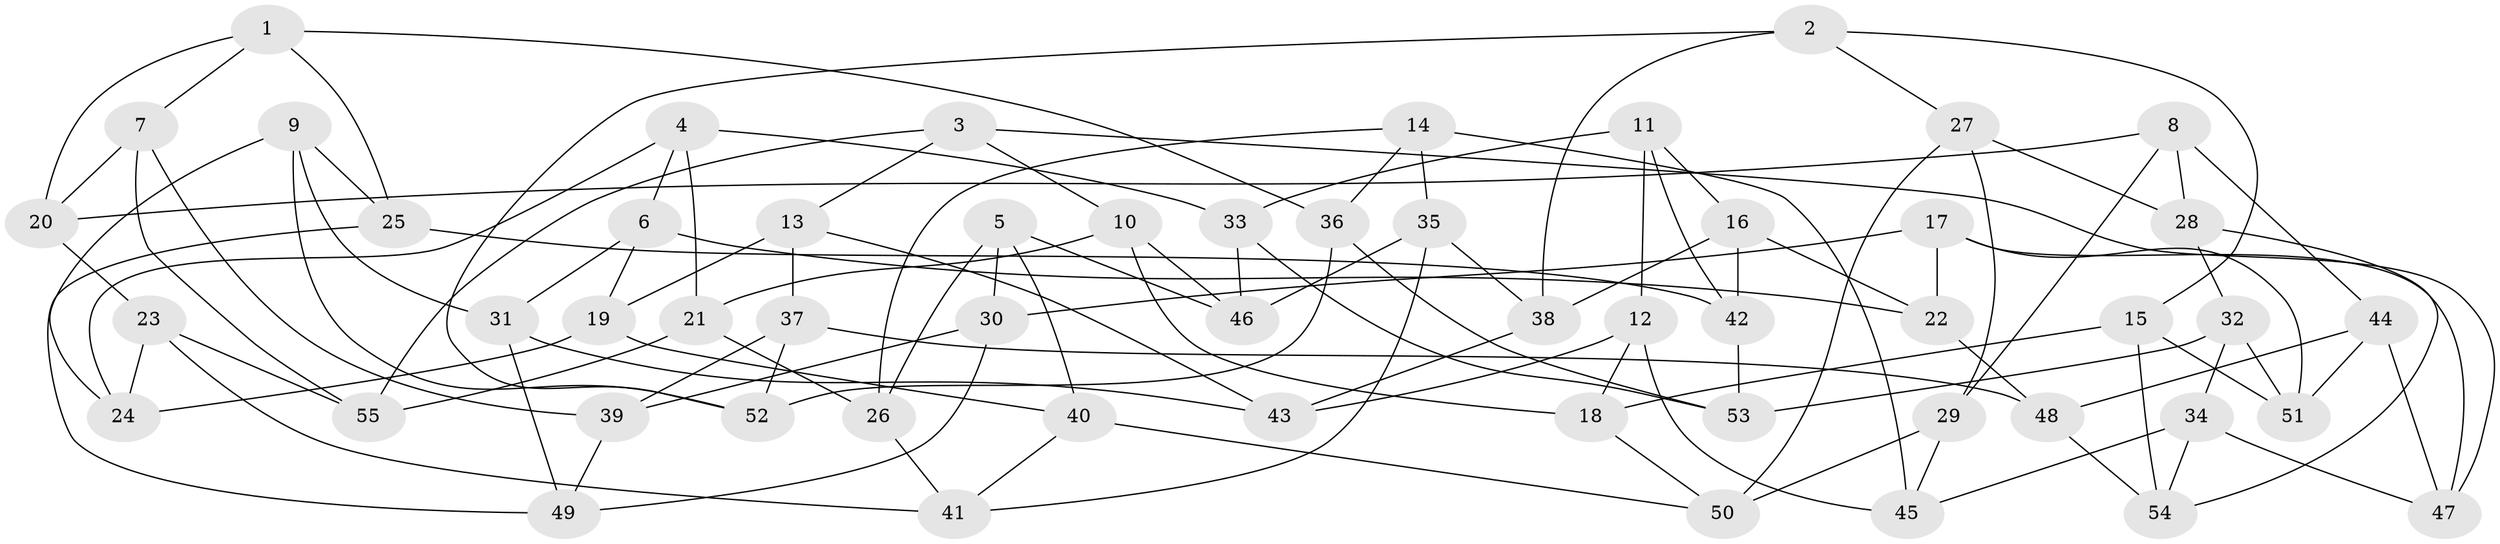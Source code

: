 // Generated by graph-tools (version 1.1) at 2025/50/03/09/25 03:50:48]
// undirected, 55 vertices, 110 edges
graph export_dot {
graph [start="1"]
  node [color=gray90,style=filled];
  1;
  2;
  3;
  4;
  5;
  6;
  7;
  8;
  9;
  10;
  11;
  12;
  13;
  14;
  15;
  16;
  17;
  18;
  19;
  20;
  21;
  22;
  23;
  24;
  25;
  26;
  27;
  28;
  29;
  30;
  31;
  32;
  33;
  34;
  35;
  36;
  37;
  38;
  39;
  40;
  41;
  42;
  43;
  44;
  45;
  46;
  47;
  48;
  49;
  50;
  51;
  52;
  53;
  54;
  55;
  1 -- 7;
  1 -- 36;
  1 -- 20;
  1 -- 25;
  2 -- 15;
  2 -- 27;
  2 -- 52;
  2 -- 38;
  3 -- 13;
  3 -- 47;
  3 -- 10;
  3 -- 55;
  4 -- 33;
  4 -- 6;
  4 -- 21;
  4 -- 24;
  5 -- 46;
  5 -- 26;
  5 -- 40;
  5 -- 30;
  6 -- 31;
  6 -- 22;
  6 -- 19;
  7 -- 55;
  7 -- 39;
  7 -- 20;
  8 -- 44;
  8 -- 29;
  8 -- 28;
  8 -- 20;
  9 -- 24;
  9 -- 31;
  9 -- 52;
  9 -- 25;
  10 -- 18;
  10 -- 21;
  10 -- 46;
  11 -- 12;
  11 -- 33;
  11 -- 16;
  11 -- 42;
  12 -- 45;
  12 -- 43;
  12 -- 18;
  13 -- 37;
  13 -- 19;
  13 -- 43;
  14 -- 36;
  14 -- 26;
  14 -- 45;
  14 -- 35;
  15 -- 54;
  15 -- 51;
  15 -- 18;
  16 -- 38;
  16 -- 22;
  16 -- 42;
  17 -- 51;
  17 -- 47;
  17 -- 22;
  17 -- 30;
  18 -- 50;
  19 -- 24;
  19 -- 40;
  20 -- 23;
  21 -- 55;
  21 -- 26;
  22 -- 48;
  23 -- 41;
  23 -- 24;
  23 -- 55;
  25 -- 49;
  25 -- 42;
  26 -- 41;
  27 -- 50;
  27 -- 29;
  27 -- 28;
  28 -- 32;
  28 -- 54;
  29 -- 50;
  29 -- 45;
  30 -- 49;
  30 -- 39;
  31 -- 43;
  31 -- 49;
  32 -- 51;
  32 -- 34;
  32 -- 53;
  33 -- 46;
  33 -- 53;
  34 -- 47;
  34 -- 45;
  34 -- 54;
  35 -- 46;
  35 -- 41;
  35 -- 38;
  36 -- 52;
  36 -- 53;
  37 -- 52;
  37 -- 48;
  37 -- 39;
  38 -- 43;
  39 -- 49;
  40 -- 41;
  40 -- 50;
  42 -- 53;
  44 -- 51;
  44 -- 47;
  44 -- 48;
  48 -- 54;
}
